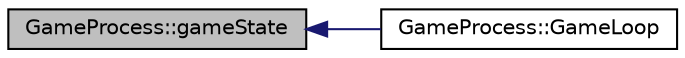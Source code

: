 digraph "GameProcess::gameState"
{
  edge [fontname="Helvetica",fontsize="10",labelfontname="Helvetica",labelfontsize="10"];
  node [fontname="Helvetica",fontsize="10",shape=record];
  rankdir="LR";
  Node43 [label="GameProcess::gameState",height=0.2,width=0.4,color="black", fillcolor="grey75", style="filled", fontcolor="black"];
  Node43 -> Node44 [dir="back",color="midnightblue",fontsize="10",style="solid",fontname="Helvetica"];
  Node44 [label="GameProcess::GameLoop",height=0.2,width=0.4,color="black", fillcolor="white", style="filled",URL="$class_game_process.html#aa8fbde0978dd3fadd1289c69b6dea382",tooltip="updates the game entity states "];
}
